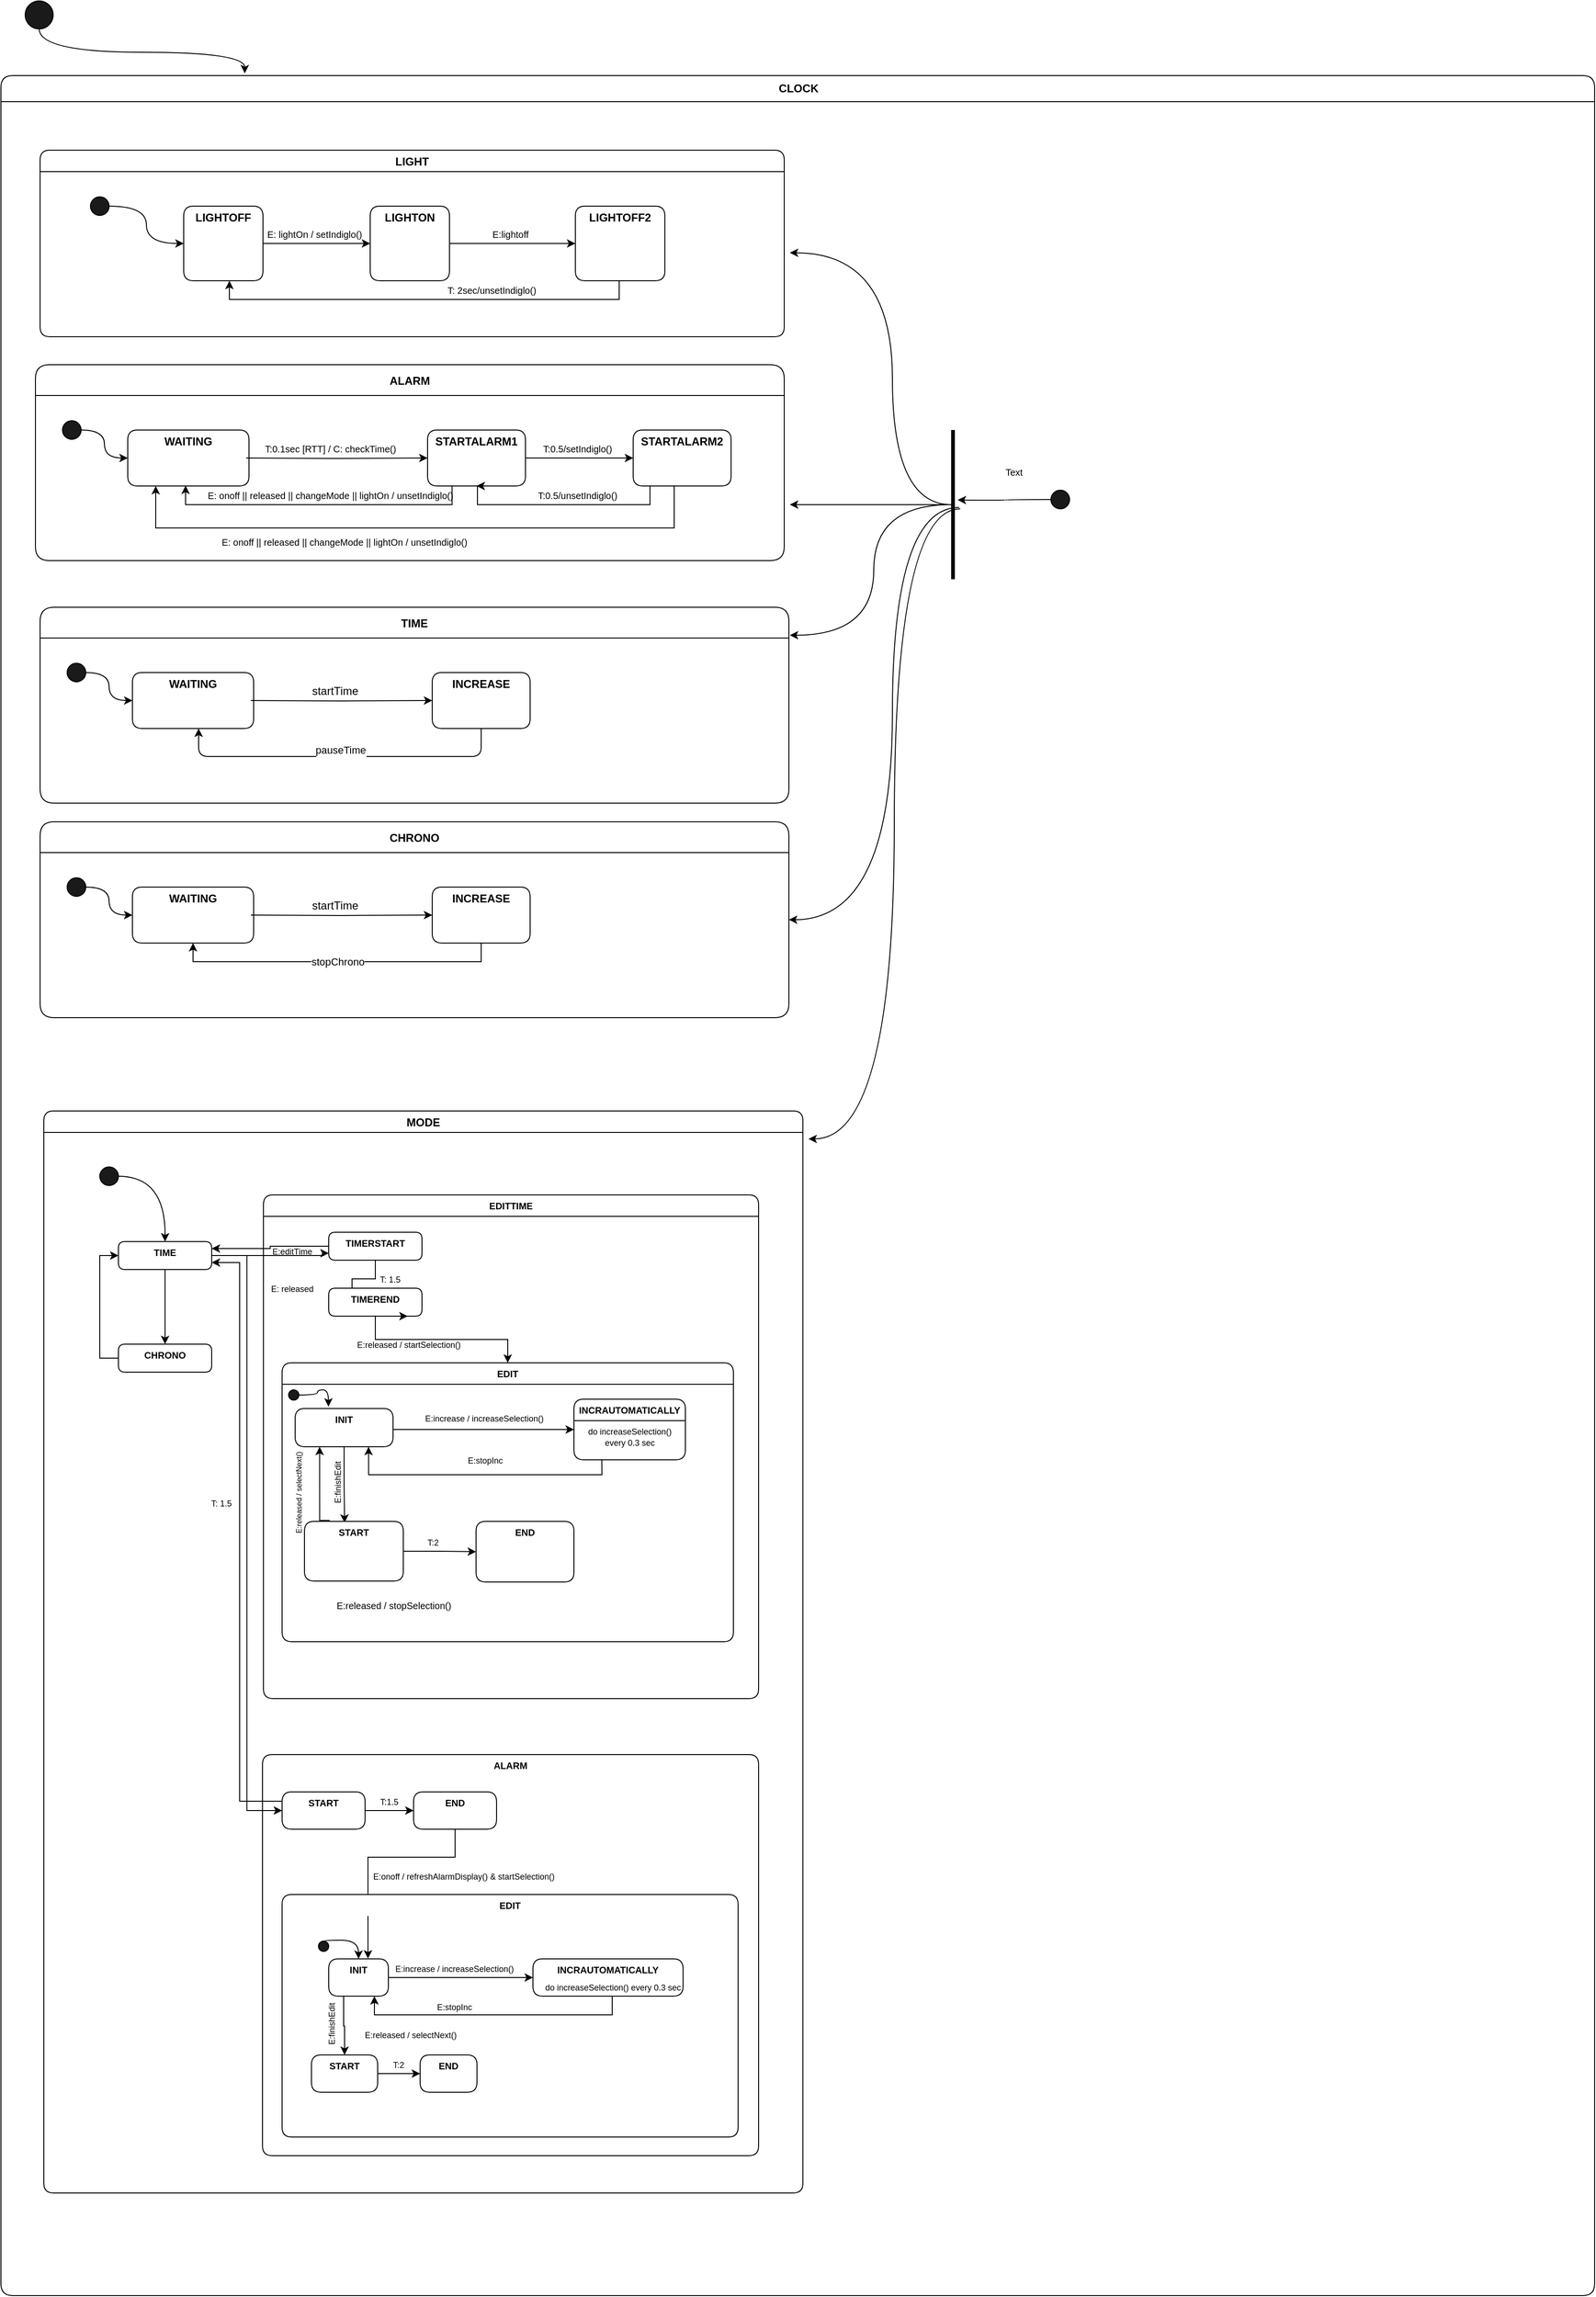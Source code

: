 <mxfile version="12.3.8" type="device" pages="1"><diagram id="jO_-CYnqGhLPCDmlhqHu" name="Page-1"><mxGraphModel dx="917" dy="470" grid="1" gridSize="10" guides="1" tooltips="1" connect="1" arrows="1" fold="1" page="1" pageScale="1" pageWidth="827" pageHeight="1169" math="0" shadow="0"><root><mxCell id="0"/><mxCell id="1" parent="0"/><mxCell id="dXE3a8FczQQ8NPqW1xqm-2" value="CLOCK" style="swimlane;html=1;startSize=28;horizontal=1;containerType=tree;rounded=1;swimlaneLine=1;" parent="1" vertex="1"><mxGeometry x="34" y="120" width="1709" height="2380" as="geometry"/></mxCell><mxCell id="dXE3a8FczQQ8NPqW1xqm-5" value="LIGHT" style="swimlane;rounded=1;" parent="dXE3a8FczQQ8NPqW1xqm-2" vertex="1"><mxGeometry x="42" y="80" width="798" height="200" as="geometry"/></mxCell><mxCell id="dXE3a8FczQQ8NPqW1xqm-12" value="" style="edgeStyle=orthogonalEdgeStyle;rounded=0;orthogonalLoop=1;jettySize=auto;html=1;entryX=0;entryY=0.5;entryDx=0;entryDy=0;" parent="dXE3a8FczQQ8NPqW1xqm-5" source="dXE3a8FczQQ8NPqW1xqm-7" target="dXE3a8FczQQ8NPqW1xqm-8" edge="1"><mxGeometry relative="1" as="geometry"><mxPoint x="319" y="100" as="targetPoint"/></mxGeometry></mxCell><mxCell id="dXE3a8FczQQ8NPqW1xqm-7" value="LIGHTOFF" style="swimlane;rounded=1;gradientColor=none;swimlaneLine=0;" parent="dXE3a8FczQQ8NPqW1xqm-5" vertex="1"><mxGeometry x="154" y="60" width="85" height="80" as="geometry"/></mxCell><mxCell id="dXE3a8FczQQ8NPqW1xqm-13" style="edgeStyle=orthogonalEdgeStyle;rounded=0;orthogonalLoop=1;jettySize=auto;html=1;entryX=0;entryY=0.5;entryDx=0;entryDy=0;" parent="dXE3a8FczQQ8NPqW1xqm-5" source="dXE3a8FczQQ8NPqW1xqm-8" target="dXE3a8FczQQ8NPqW1xqm-9" edge="1"><mxGeometry relative="1" as="geometry"/></mxCell><mxCell id="dXE3a8FczQQ8NPqW1xqm-8" value="LIGHTON" style="swimlane;rounded=1;swimlaneLine=0;" parent="dXE3a8FczQQ8NPqW1xqm-5" vertex="1"><mxGeometry x="354" y="60" width="85" height="80" as="geometry"/></mxCell><mxCell id="dXE3a8FczQQ8NPqW1xqm-9" value="LIGHTOFF2" style="swimlane;rounded=1;swimlaneLine=0;" parent="dXE3a8FczQQ8NPqW1xqm-5" vertex="1"><mxGeometry x="574" y="60" width="96" height="80" as="geometry"/></mxCell><mxCell id="dXE3a8FczQQ8NPqW1xqm-15" value="&lt;font style=&quot;font-size: 10px&quot;&gt;E: lightOn / setIndiglo()&lt;/font&gt;" style="text;html=1;align=center;verticalAlign=middle;resizable=0;points=[];;autosize=1;" parent="dXE3a8FczQQ8NPqW1xqm-5" vertex="1"><mxGeometry x="234" y="80" width="120" height="20" as="geometry"/></mxCell><mxCell id="dXE3a8FczQQ8NPqW1xqm-16" value="&lt;font style=&quot;font-size: 10px&quot;&gt;E:lightoff&lt;/font&gt;" style="text;html=1;align=center;verticalAlign=middle;resizable=0;points=[];;autosize=1;" parent="dXE3a8FczQQ8NPqW1xqm-5" vertex="1"><mxGeometry x="479" y="80" width="50" height="20" as="geometry"/></mxCell><mxCell id="dXE3a8FczQQ8NPqW1xqm-40" value="&lt;font style=&quot;font-size: 10px&quot;&gt;T: 2sec/&lt;/font&gt;&lt;span style=&quot;font-size: 10px&quot;&gt;unsetIndiglo()&lt;/span&gt;" style="text;html=1;align=center;verticalAlign=middle;resizable=0;points=[];;autosize=1;" parent="dXE3a8FczQQ8NPqW1xqm-5" vertex="1"><mxGeometry x="429" y="140" width="110" height="20" as="geometry"/></mxCell><mxCell id="dXE3a8FczQQ8NPqW1xqm-233" style="edgeStyle=orthogonalEdgeStyle;curved=1;rounded=0;orthogonalLoop=1;jettySize=auto;html=1;entryX=0;entryY=0.5;entryDx=0;entryDy=0;fontSize=10;" parent="dXE3a8FczQQ8NPqW1xqm-5" source="dXE3a8FczQQ8NPqW1xqm-232" target="dXE3a8FczQQ8NPqW1xqm-7" edge="1"><mxGeometry relative="1" as="geometry"/></mxCell><mxCell id="dXE3a8FczQQ8NPqW1xqm-232" value="" style="ellipse;whiteSpace=wrap;html=1;aspect=fixed;fillColor=#1A1A1A;" parent="dXE3a8FczQQ8NPqW1xqm-5" vertex="1"><mxGeometry x="54" y="50" width="20" height="20" as="geometry"/></mxCell><mxCell id="dXE3a8FczQQ8NPqW1xqm-22" value="ALARM" style="swimlane;rounded=1;startSize=33;" parent="dXE3a8FczQQ8NPqW1xqm-2" vertex="1"><mxGeometry x="37" y="310" width="803" height="210" as="geometry"/></mxCell><mxCell id="dXE3a8FczQQ8NPqW1xqm-25" value="" style="edgeStyle=orthogonalEdgeStyle;rounded=0;orthogonalLoop=1;jettySize=auto;html=1;" parent="dXE3a8FczQQ8NPqW1xqm-22" target="dXE3a8FczQQ8NPqW1xqm-24" edge="1"><mxGeometry relative="1" as="geometry"><mxPoint x="226" y="100" as="sourcePoint"/></mxGeometry></mxCell><mxCell id="dXE3a8FczQQ8NPqW1xqm-23" value="WAITING" style="swimlane;rounded=1;swimlaneLine=0;" parent="dXE3a8FczQQ8NPqW1xqm-22" vertex="1"><mxGeometry x="99" y="70" width="130" height="60" as="geometry"/></mxCell><mxCell id="dXE3a8FczQQ8NPqW1xqm-27" value="" style="edgeStyle=orthogonalEdgeStyle;rounded=0;orthogonalLoop=1;jettySize=auto;html=1;" parent="dXE3a8FczQQ8NPqW1xqm-22" source="dXE3a8FczQQ8NPqW1xqm-24" target="dXE3a8FczQQ8NPqW1xqm-26" edge="1"><mxGeometry relative="1" as="geometry"/></mxCell><mxCell id="dXE3a8FczQQ8NPqW1xqm-29" style="edgeStyle=orthogonalEdgeStyle;rounded=0;orthogonalLoop=1;jettySize=auto;html=1;exitX=0.25;exitY=1;exitDx=0;exitDy=0;entryX=0.5;entryY=1;entryDx=0;entryDy=0;" parent="dXE3a8FczQQ8NPqW1xqm-22" source="dXE3a8FczQQ8NPqW1xqm-24" edge="1"><mxGeometry relative="1" as="geometry"><mxPoint x="161" y="129.588" as="targetPoint"/><Array as="points"><mxPoint x="447" y="150"/><mxPoint x="161" y="150"/></Array></mxGeometry></mxCell><mxCell id="dXE3a8FczQQ8NPqW1xqm-24" value="STARTALARM1" style="swimlane;rounded=1;swimlaneLine=0;" parent="dXE3a8FczQQ8NPqW1xqm-22" vertex="1"><mxGeometry x="420.5" y="70" width="105" height="60" as="geometry"/></mxCell><mxCell id="dXE3a8FczQQ8NPqW1xqm-28" style="edgeStyle=orthogonalEdgeStyle;rounded=0;orthogonalLoop=1;jettySize=auto;html=1;entryX=0.5;entryY=1;entryDx=0;entryDy=0;" parent="dXE3a8FczQQ8NPqW1xqm-22" source="dXE3a8FczQQ8NPqW1xqm-26" target="dXE3a8FczQQ8NPqW1xqm-24" edge="1"><mxGeometry relative="1" as="geometry"><Array as="points"><mxPoint x="659" y="150"/><mxPoint x="474" y="150"/></Array></mxGeometry></mxCell><mxCell id="dXE3a8FczQQ8NPqW1xqm-26" value="STARTALARM2" style="swimlane;rounded=1;swimlaneLine=0;" parent="dXE3a8FczQQ8NPqW1xqm-22" vertex="1"><mxGeometry x="641" y="70" width="105" height="60" as="geometry"/></mxCell><mxCell id="dXE3a8FczQQ8NPqW1xqm-31" value="&lt;font style=&quot;font-size: 10px&quot;&gt;T:0.1sec [RTT] / C: checkTime()&lt;/font&gt;" style="text;html=1;align=center;verticalAlign=middle;resizable=0;points=[];;autosize=1;" parent="dXE3a8FczQQ8NPqW1xqm-22" vertex="1"><mxGeometry x="236" y="80" width="160" height="20" as="geometry"/></mxCell><mxCell id="dXE3a8FczQQ8NPqW1xqm-33" style="edgeStyle=orthogonalEdgeStyle;rounded=0;orthogonalLoop=1;jettySize=auto;html=1;exitX=0.75;exitY=1;exitDx=0;exitDy=0;" parent="dXE3a8FczQQ8NPqW1xqm-22" source="dXE3a8FczQQ8NPqW1xqm-26" edge="1"><mxGeometry relative="1" as="geometry"><mxPoint x="129" y="130" as="targetPoint"/><Array as="points"><mxPoint x="685" y="175"/><mxPoint x="129" y="175"/></Array></mxGeometry></mxCell><mxCell id="dXE3a8FczQQ8NPqW1xqm-36" value="&lt;font style=&quot;font-size: 10px&quot;&gt;T:0.5/setIndiglo()&lt;/font&gt;" style="text;html=1;align=center;verticalAlign=middle;resizable=0;points=[];;autosize=1;" parent="dXE3a8FczQQ8NPqW1xqm-22" vertex="1"><mxGeometry x="536" y="80" width="90" height="20" as="geometry"/></mxCell><mxCell id="dXE3a8FczQQ8NPqW1xqm-37" value="&lt;font style=&quot;font-size: 10px&quot;&gt;T:0.5/unsetIndiglo()&lt;/font&gt;" style="text;html=1;align=center;verticalAlign=middle;resizable=0;points=[];;autosize=1;" parent="dXE3a8FczQQ8NPqW1xqm-22" vertex="1"><mxGeometry x="531" y="130" width="100" height="20" as="geometry"/></mxCell><mxCell id="dXE3a8FczQQ8NPqW1xqm-38" value="&lt;font style=&quot;font-size: 10px&quot;&gt;E: onoff || released || changeMode || lightOn / unsetIndiglo()&lt;/font&gt;" style="text;html=1;align=center;verticalAlign=middle;resizable=0;points=[];;autosize=1;" parent="dXE3a8FczQQ8NPqW1xqm-22" vertex="1"><mxGeometry x="190.5" y="180" width="280" height="20" as="geometry"/></mxCell><mxCell id="dXE3a8FczQQ8NPqW1xqm-39" value="&lt;font style=&quot;font-size: 10px&quot;&gt;E: onoff || released || changeMode || lightOn / unsetIndiglo()&lt;/font&gt;" style="text;html=1;align=center;verticalAlign=middle;resizable=0;points=[];;autosize=1;" parent="dXE3a8FczQQ8NPqW1xqm-22" vertex="1"><mxGeometry x="176" y="130" width="280" height="20" as="geometry"/></mxCell><mxCell id="dXE3a8FczQQ8NPqW1xqm-237" style="edgeStyle=orthogonalEdgeStyle;curved=1;rounded=0;orthogonalLoop=1;jettySize=auto;html=1;entryX=0;entryY=0.5;entryDx=0;entryDy=0;fontSize=10;" parent="dXE3a8FczQQ8NPqW1xqm-22" source="dXE3a8FczQQ8NPqW1xqm-235" target="dXE3a8FczQQ8NPqW1xqm-23" edge="1"><mxGeometry relative="1" as="geometry"/></mxCell><mxCell id="dXE3a8FczQQ8NPqW1xqm-235" value="" style="ellipse;whiteSpace=wrap;html=1;aspect=fixed;fillColor=#1A1A1A;" parent="dXE3a8FczQQ8NPqW1xqm-22" vertex="1"><mxGeometry x="29" y="60" width="20" height="20" as="geometry"/></mxCell><mxCell id="dXE3a8FczQQ8NPqW1xqm-41" value="MODE" style="swimlane;rounded=1;" parent="dXE3a8FczQQ8NPqW1xqm-2" vertex="1"><mxGeometry x="46" y="1110" width="814" height="1160" as="geometry"><mxRectangle x="36" y="550" width="70" height="23" as="alternateBounds"/></mxGeometry></mxCell><mxCell id="dXE3a8FczQQ8NPqW1xqm-240" value="" style="ellipse;whiteSpace=wrap;html=1;aspect=fixed;fillColor=#1A1A1A;" parent="dXE3a8FczQQ8NPqW1xqm-41" vertex="1"><mxGeometry x="60" y="60" width="20" height="20" as="geometry"/></mxCell><mxCell id="WdZjhq3DlxcWyI8LfY_7-52" value="EDITTIME" style="swimlane;rounded=1;fontSize=10;" vertex="1" parent="dXE3a8FczQQ8NPqW1xqm-41"><mxGeometry x="235.5" y="90" width="531" height="540" as="geometry"/></mxCell><mxCell id="WdZjhq3DlxcWyI8LfY_7-104" value="" style="edgeStyle=orthogonalEdgeStyle;rounded=0;orthogonalLoop=1;jettySize=auto;html=1;entryX=0.045;entryY=1.048;entryDx=0;entryDy=0;entryPerimeter=0;" edge="1" parent="WdZjhq3DlxcWyI8LfY_7-52" source="WdZjhq3DlxcWyI8LfY_7-53" target="WdZjhq3DlxcWyI8LfY_7-75"><mxGeometry relative="1" as="geometry"><mxPoint x="250" y="55" as="targetPoint"/></mxGeometry></mxCell><mxCell id="WdZjhq3DlxcWyI8LfY_7-53" value="TIMERSTART" style="swimlane;rounded=1;fontSize=10;swimlaneLine=0;" vertex="1" parent="WdZjhq3DlxcWyI8LfY_7-52"><mxGeometry x="70" y="40" width="100" height="30" as="geometry"/></mxCell><mxCell id="WdZjhq3DlxcWyI8LfY_7-54" value="EDIT" style="swimlane;rounded=1;fontSize=10;" vertex="1" parent="WdZjhq3DlxcWyI8LfY_7-52"><mxGeometry x="20" y="180" width="484" height="299" as="geometry"/></mxCell><mxCell id="WdZjhq3DlxcWyI8LfY_7-55" style="edgeStyle=orthogonalEdgeStyle;rounded=0;orthogonalLoop=1;jettySize=auto;html=1;exitX=1;exitY=0.25;exitDx=0;exitDy=0;entryX=0;entryY=0.5;entryDx=0;entryDy=0;fontSize=10;" edge="1" parent="WdZjhq3DlxcWyI8LfY_7-54" source="WdZjhq3DlxcWyI8LfY_7-57" target="WdZjhq3DlxcWyI8LfY_7-58"><mxGeometry relative="1" as="geometry"><Array as="points"><mxPoint x="119" y="71"/></Array></mxGeometry></mxCell><mxCell id="WdZjhq3DlxcWyI8LfY_7-56" style="edgeStyle=orthogonalEdgeStyle;rounded=0;orthogonalLoop=1;jettySize=auto;html=1;entryX=0.406;entryY=0.023;entryDx=0;entryDy=0;entryPerimeter=0;fontSize=10;" edge="1" parent="WdZjhq3DlxcWyI8LfY_7-54" source="WdZjhq3DlxcWyI8LfY_7-57" target="WdZjhq3DlxcWyI8LfY_7-62"><mxGeometry relative="1" as="geometry"/></mxCell><mxCell id="WdZjhq3DlxcWyI8LfY_7-57" value="INIT" style="swimlane;rounded=1;fontSize=10;swimlaneLine=0;" vertex="1" parent="WdZjhq3DlxcWyI8LfY_7-54"><mxGeometry x="14" y="49" width="105" height="41" as="geometry"/></mxCell><mxCell id="WdZjhq3DlxcWyI8LfY_7-116" style="edgeStyle=orthogonalEdgeStyle;rounded=0;orthogonalLoop=1;jettySize=auto;html=1;entryX=0.75;entryY=1;entryDx=0;entryDy=0;exitX=0.25;exitY=1;exitDx=0;exitDy=0;" edge="1" parent="WdZjhq3DlxcWyI8LfY_7-54" source="WdZjhq3DlxcWyI8LfY_7-58" target="WdZjhq3DlxcWyI8LfY_7-57"><mxGeometry relative="1" as="geometry"><mxPoint x="344.5" y="110" as="sourcePoint"/><Array as="points"><mxPoint x="343" y="110"/><mxPoint x="343" y="120"/><mxPoint x="93" y="120"/></Array></mxGeometry></mxCell><mxCell id="WdZjhq3DlxcWyI8LfY_7-58" value="INCRAUTOMATICALLY" style="swimlane;rounded=1;fontSize=10;" vertex="1" parent="WdZjhq3DlxcWyI8LfY_7-54"><mxGeometry x="313" y="39" width="119.5" height="65" as="geometry"/></mxCell><mxCell id="WdZjhq3DlxcWyI8LfY_7-59" value="&lt;font style=&quot;font-size: 9px&quot;&gt;d&lt;/font&gt;&lt;font style=&quot;font-size: 9px&quot;&gt;o increaseSelection() &lt;br&gt;every 0.3 sec&lt;/font&gt;" style="text;html=1;align=center;verticalAlign=middle;resizable=0;points=[];;autosize=1;fontSize=10;" vertex="1" parent="WdZjhq3DlxcWyI8LfY_7-58"><mxGeometry x="4.5" y="25" width="110" height="30" as="geometry"/></mxCell><mxCell id="WdZjhq3DlxcWyI8LfY_7-60" style="edgeStyle=orthogonalEdgeStyle;rounded=0;orthogonalLoop=1;jettySize=auto;html=1;exitX=0.25;exitY=0;exitDx=0;exitDy=0;entryX=0.25;entryY=1;entryDx=0;entryDy=0;fontSize=10;" edge="1" parent="WdZjhq3DlxcWyI8LfY_7-54" source="WdZjhq3DlxcWyI8LfY_7-62" target="WdZjhq3DlxcWyI8LfY_7-57"><mxGeometry relative="1" as="geometry"><Array as="points"><mxPoint x="40" y="169"/></Array></mxGeometry></mxCell><mxCell id="WdZjhq3DlxcWyI8LfY_7-61" style="edgeStyle=orthogonalEdgeStyle;rounded=0;orthogonalLoop=1;jettySize=auto;html=1;entryX=0;entryY=0.5;entryDx=0;entryDy=0;fontSize=10;" edge="1" parent="WdZjhq3DlxcWyI8LfY_7-54" source="WdZjhq3DlxcWyI8LfY_7-62" target="WdZjhq3DlxcWyI8LfY_7-63"><mxGeometry relative="1" as="geometry"/></mxCell><mxCell id="WdZjhq3DlxcWyI8LfY_7-62" value="START" style="swimlane;rounded=1;fontSize=10;swimlaneLine=0;" vertex="1" parent="WdZjhq3DlxcWyI8LfY_7-54"><mxGeometry x="24" y="170" width="106" height="64" as="geometry"/></mxCell><mxCell id="WdZjhq3DlxcWyI8LfY_7-63" value="END" style="swimlane;rounded=1;fontSize=10;swimlaneLine=0;" vertex="1" parent="WdZjhq3DlxcWyI8LfY_7-54"><mxGeometry x="208" y="170" width="105" height="65" as="geometry"/></mxCell><mxCell id="WdZjhq3DlxcWyI8LfY_7-64" value="&lt;font style=&quot;font-size: 9px&quot;&gt;E:increase / increaseSelection()&lt;/font&gt;" style="text;html=1;align=center;verticalAlign=middle;resizable=0;points=[];;autosize=1;fontSize=10;" vertex="1" parent="WdZjhq3DlxcWyI8LfY_7-54"><mxGeometry x="146" y="49" width="140" height="20" as="geometry"/></mxCell><mxCell id="WdZjhq3DlxcWyI8LfY_7-65" value="&lt;font style=&quot;font-size: 9px&quot;&gt;E:stopInc&lt;/font&gt;" style="text;html=1;align=center;verticalAlign=middle;resizable=0;points=[];;autosize=1;fontSize=10;" vertex="1" parent="WdZjhq3DlxcWyI8LfY_7-54"><mxGeometry x="192" y="94" width="50" height="20" as="geometry"/></mxCell><mxCell id="WdZjhq3DlxcWyI8LfY_7-66" value="&lt;font style=&quot;font-size: 9px&quot;&gt;E:finishEdit&lt;/font&gt;" style="text;html=1;align=center;verticalAlign=middle;resizable=0;points=[];;autosize=1;fontSize=10;rotation=-90;" vertex="1" parent="WdZjhq3DlxcWyI8LfY_7-54"><mxGeometry x="29" y="119" width="60" height="20" as="geometry"/></mxCell><mxCell id="WdZjhq3DlxcWyI8LfY_7-67" value="E:released / stopSelection()" style="text;html=1;align=center;verticalAlign=middle;resizable=0;points=[];;autosize=1;fontSize=10;" vertex="1" parent="WdZjhq3DlxcWyI8LfY_7-54"><mxGeometry x="49" y="250" width="140" height="20" as="geometry"/></mxCell><mxCell id="WdZjhq3DlxcWyI8LfY_7-68" value="&lt;font style=&quot;font-size: 8px&quot;&gt;E:released / selectNext()&lt;/font&gt;" style="text;html=1;align=center;verticalAlign=middle;resizable=0;points=[];;autosize=1;fontSize=10;rotation=-90;" vertex="1" parent="WdZjhq3DlxcWyI8LfY_7-54"><mxGeometry x="-33.5" y="129.5" width="100" height="20" as="geometry"/></mxCell><mxCell id="WdZjhq3DlxcWyI8LfY_7-69" value="&lt;font style=&quot;font-size: 9px&quot;&gt;T:2&lt;/font&gt;" style="text;html=1;align=center;verticalAlign=middle;resizable=0;points=[];;autosize=1;fontSize=10;" vertex="1" parent="WdZjhq3DlxcWyI8LfY_7-54"><mxGeometry x="146" y="182" width="30" height="20" as="geometry"/></mxCell><mxCell id="WdZjhq3DlxcWyI8LfY_7-70" style="edgeStyle=orthogonalEdgeStyle;curved=1;rounded=0;orthogonalLoop=1;jettySize=auto;html=1;entryX=0.34;entryY=-0.049;entryDx=0;entryDy=0;entryPerimeter=0;fontSize=10;" edge="1" parent="WdZjhq3DlxcWyI8LfY_7-54" source="WdZjhq3DlxcWyI8LfY_7-71" target="WdZjhq3DlxcWyI8LfY_7-57"><mxGeometry relative="1" as="geometry"><Array as="points"><mxPoint x="38" y="34"/><mxPoint x="38" y="29"/><mxPoint x="50" y="29"/></Array></mxGeometry></mxCell><mxCell id="WdZjhq3DlxcWyI8LfY_7-71" value="" style="ellipse;whiteSpace=wrap;html=1;aspect=fixed;fillColor=#1A1A1A;" vertex="1" parent="WdZjhq3DlxcWyI8LfY_7-54"><mxGeometry x="7" y="29" width="11" height="11" as="geometry"/></mxCell><mxCell id="WdZjhq3DlxcWyI8LfY_7-72" value="&lt;font style=&quot;font-size: 9px&quot;&gt;E:editTime&lt;/font&gt;" style="text;html=1;align=center;verticalAlign=middle;resizable=0;points=[];;autosize=1;fontSize=10;" vertex="1" parent="WdZjhq3DlxcWyI8LfY_7-52"><mxGeometry y="50" width="60" height="20" as="geometry"/></mxCell><mxCell id="WdZjhq3DlxcWyI8LfY_7-73" value="&lt;font style=&quot;font-size: 9px&quot;&gt;E:released / startSelection()&lt;/font&gt;" style="text;html=1;align=center;verticalAlign=middle;resizable=0;points=[];;autosize=1;fontSize=10;" vertex="1" parent="WdZjhq3DlxcWyI8LfY_7-52"><mxGeometry x="90" y="150" width="130" height="20" as="geometry"/></mxCell><mxCell id="WdZjhq3DlxcWyI8LfY_7-74" value="&lt;font style=&quot;font-size: 9px&quot;&gt;E: released&lt;/font&gt;" style="text;html=1;align=center;verticalAlign=middle;resizable=0;points=[];;autosize=1;fontSize=10;" vertex="1" parent="WdZjhq3DlxcWyI8LfY_7-52"><mxGeometry y="90" width="60" height="20" as="geometry"/></mxCell><mxCell id="WdZjhq3DlxcWyI8LfY_7-75" value="&lt;font style=&quot;font-size: 9px&quot;&gt;T: 1.5&lt;/font&gt;" style="text;html=1;align=center;verticalAlign=middle;resizable=0;points=[];;autosize=1;fontSize=10;" vertex="1" parent="WdZjhq3DlxcWyI8LfY_7-52"><mxGeometry x="115" y="80" width="40" height="20" as="geometry"/></mxCell><mxCell id="WdZjhq3DlxcWyI8LfY_7-102" value="" style="edgeStyle=orthogonalEdgeStyle;rounded=0;orthogonalLoop=1;jettySize=auto;html=1;" edge="1" parent="WdZjhq3DlxcWyI8LfY_7-52" source="WdZjhq3DlxcWyI8LfY_7-101" target="WdZjhq3DlxcWyI8LfY_7-54"><mxGeometry relative="1" as="geometry"/></mxCell><mxCell id="WdZjhq3DlxcWyI8LfY_7-101" value="TIMEREND" style="swimlane;rounded=1;fontSize=10;swimlaneLine=0;" vertex="1" parent="WdZjhq3DlxcWyI8LfY_7-52"><mxGeometry x="70" y="100" width="100" height="30" as="geometry"/></mxCell><mxCell id="WdZjhq3DlxcWyI8LfY_7-76" value="ALARM" style="swimlane;rounded=1;fontSize=10;swimlaneLine=0;" vertex="1" parent="dXE3a8FczQQ8NPqW1xqm-41"><mxGeometry x="234.5" y="690" width="532" height="430" as="geometry"/></mxCell><mxCell id="WdZjhq3DlxcWyI8LfY_7-113" style="edgeStyle=orthogonalEdgeStyle;rounded=0;orthogonalLoop=1;jettySize=auto;html=1;exitX=1;exitY=0.5;exitDx=0;exitDy=0;entryX=0;entryY=0.5;entryDx=0;entryDy=0;" edge="1" parent="WdZjhq3DlxcWyI8LfY_7-76" source="WdZjhq3DlxcWyI8LfY_7-77" target="WdZjhq3DlxcWyI8LfY_7-79"><mxGeometry relative="1" as="geometry"/></mxCell><mxCell id="WdZjhq3DlxcWyI8LfY_7-77" value="START" style="swimlane;rounded=1;fontSize=10;swimlaneLine=0;" vertex="1" parent="WdZjhq3DlxcWyI8LfY_7-76"><mxGeometry x="21" y="40" width="89" height="40" as="geometry"/></mxCell><mxCell id="WdZjhq3DlxcWyI8LfY_7-78" style="edgeStyle=orthogonalEdgeStyle;rounded=0;orthogonalLoop=1;jettySize=auto;html=1;entryX=0.658;entryY=-0.007;entryDx=0;entryDy=0;fontSize=10;entryPerimeter=0;" edge="1" parent="WdZjhq3DlxcWyI8LfY_7-76" source="WdZjhq3DlxcWyI8LfY_7-79" target="WdZjhq3DlxcWyI8LfY_7-83"><mxGeometry relative="1" as="geometry"><Array as="points"><mxPoint x="206" y="110"/><mxPoint x="113" y="110"/></Array></mxGeometry></mxCell><mxCell id="WdZjhq3DlxcWyI8LfY_7-79" value="END" style="swimlane;rounded=1;fontSize=10;swimlaneLine=0;" vertex="1" parent="WdZjhq3DlxcWyI8LfY_7-76"><mxGeometry x="162" y="40" width="89" height="40" as="geometry"/></mxCell><mxCell id="WdZjhq3DlxcWyI8LfY_7-80" value="EDIT" style="swimlane;rounded=1;fontSize=10;swimlaneLine=0;" vertex="1" parent="WdZjhq3DlxcWyI8LfY_7-76"><mxGeometry x="21" y="150" width="489" height="260" as="geometry"/></mxCell><mxCell id="WdZjhq3DlxcWyI8LfY_7-81" style="edgeStyle=orthogonalEdgeStyle;rounded=0;orthogonalLoop=1;jettySize=auto;html=1;fontSize=10;" edge="1" parent="WdZjhq3DlxcWyI8LfY_7-80" source="WdZjhq3DlxcWyI8LfY_7-83" target="WdZjhq3DlxcWyI8LfY_7-84"><mxGeometry relative="1" as="geometry"/></mxCell><mxCell id="WdZjhq3DlxcWyI8LfY_7-82" style="edgeStyle=orthogonalEdgeStyle;rounded=0;orthogonalLoop=1;jettySize=auto;html=1;exitX=0.25;exitY=1;exitDx=0;exitDy=0;entryX=0.5;entryY=0;entryDx=0;entryDy=0;fontSize=10;" edge="1" parent="WdZjhq3DlxcWyI8LfY_7-80" source="WdZjhq3DlxcWyI8LfY_7-83" target="WdZjhq3DlxcWyI8LfY_7-87"><mxGeometry relative="1" as="geometry"><Array as="points"><mxPoint x="66" y="141"/></Array></mxGeometry></mxCell><mxCell id="WdZjhq3DlxcWyI8LfY_7-83" value="INIT" style="swimlane;rounded=1;fontSize=10;swimlaneLine=0;" vertex="1" parent="WdZjhq3DlxcWyI8LfY_7-80"><mxGeometry x="50" y="69" width="64" height="40" as="geometry"/></mxCell><mxCell id="WdZjhq3DlxcWyI8LfY_7-84" value="INCRAUTOMATICALLY" style="swimlane;rounded=1;fontSize=10;swimlaneLine=0;" vertex="1" parent="WdZjhq3DlxcWyI8LfY_7-80"><mxGeometry x="269" y="69" width="161" height="40" as="geometry"/></mxCell><mxCell id="WdZjhq3DlxcWyI8LfY_7-85" value="&lt;font style=&quot;font-size: 9px&quot;&gt;do increaseSelection() every 0.3 sec&lt;/font&gt;" style="text;html=1;align=center;verticalAlign=middle;resizable=0;points=[];;autosize=1;fontSize=10;" vertex="1" parent="WdZjhq3DlxcWyI8LfY_7-84"><mxGeometry x="5" y="20" width="160" height="20" as="geometry"/></mxCell><mxCell id="WdZjhq3DlxcWyI8LfY_7-86" style="edgeStyle=orthogonalEdgeStyle;rounded=0;orthogonalLoop=1;jettySize=auto;html=1;entryX=0;entryY=0.5;entryDx=0;entryDy=0;fontSize=10;" edge="1" parent="WdZjhq3DlxcWyI8LfY_7-80" source="WdZjhq3DlxcWyI8LfY_7-87" target="WdZjhq3DlxcWyI8LfY_7-88"><mxGeometry relative="1" as="geometry"/></mxCell><mxCell id="WdZjhq3DlxcWyI8LfY_7-87" value="START" style="swimlane;rounded=1;fontSize=10;swimlaneLine=0;" vertex="1" parent="WdZjhq3DlxcWyI8LfY_7-80"><mxGeometry x="31.5" y="172" width="71" height="40" as="geometry"/></mxCell><mxCell id="WdZjhq3DlxcWyI8LfY_7-88" value="END" style="swimlane;rounded=1;fontSize=10;swimlaneLine=0;" vertex="1" parent="WdZjhq3DlxcWyI8LfY_7-80"><mxGeometry x="148" y="172" width="61" height="40" as="geometry"/></mxCell><mxCell id="WdZjhq3DlxcWyI8LfY_7-89" value="&lt;font style=&quot;font-size: 9px&quot;&gt;E:increase / increaseSelection()&lt;/font&gt;" style="text;html=1;align=center;verticalAlign=middle;resizable=0;points=[];;autosize=1;fontSize=10;" vertex="1" parent="WdZjhq3DlxcWyI8LfY_7-80"><mxGeometry x="114" y="69" width="140" height="20" as="geometry"/></mxCell><mxCell id="WdZjhq3DlxcWyI8LfY_7-90" style="edgeStyle=orthogonalEdgeStyle;rounded=0;orthogonalLoop=1;jettySize=auto;html=1;fontSize=10;" edge="1" parent="WdZjhq3DlxcWyI8LfY_7-80" source="WdZjhq3DlxcWyI8LfY_7-85"><mxGeometry relative="1" as="geometry"><mxPoint x="99" y="109" as="targetPoint"/><Array as="points"><mxPoint x="354" y="129"/><mxPoint x="99" y="129"/><mxPoint x="99" y="109"/></Array></mxGeometry></mxCell><mxCell id="WdZjhq3DlxcWyI8LfY_7-91" value="&lt;font style=&quot;font-size: 9px&quot;&gt;E:stopInc&lt;/font&gt;" style="text;html=1;align=center;verticalAlign=middle;resizable=0;points=[];;autosize=1;fontSize=10;" vertex="1" parent="WdZjhq3DlxcWyI8LfY_7-80"><mxGeometry x="159" y="109.5" width="50" height="20" as="geometry"/></mxCell><mxCell id="WdZjhq3DlxcWyI8LfY_7-92" value="&lt;font style=&quot;font-size: 9px&quot;&gt;E:finishEdit&lt;/font&gt;" style="text;html=1;align=center;verticalAlign=middle;resizable=0;points=[];;autosize=1;fontSize=10;rotation=-90;" vertex="1" parent="WdZjhq3DlxcWyI8LfY_7-80"><mxGeometry x="22" y="129.5" width="60" height="20" as="geometry"/></mxCell><mxCell id="WdZjhq3DlxcWyI8LfY_7-93" value="&lt;font style=&quot;font-size: 9px&quot;&gt;T:2&lt;/font&gt;" style="text;html=1;align=center;verticalAlign=middle;resizable=0;points=[];;autosize=1;fontSize=10;" vertex="1" parent="WdZjhq3DlxcWyI8LfY_7-80"><mxGeometry x="109" y="172" width="30" height="20" as="geometry"/></mxCell><mxCell id="WdZjhq3DlxcWyI8LfY_7-94" value="&lt;font style=&quot;font-size: 9px&quot;&gt;E:released / selectNext()&lt;/font&gt;" style="text;html=1;align=center;verticalAlign=middle;resizable=0;points=[];;autosize=1;fontSize=10;" vertex="1" parent="WdZjhq3DlxcWyI8LfY_7-80"><mxGeometry x="82" y="140" width="110" height="20" as="geometry"/></mxCell><mxCell id="WdZjhq3DlxcWyI8LfY_7-95" style="edgeStyle=orthogonalEdgeStyle;curved=1;rounded=0;orthogonalLoop=1;jettySize=auto;html=1;entryX=0.5;entryY=0;entryDx=0;entryDy=0;fontSize=10;" edge="1" parent="WdZjhq3DlxcWyI8LfY_7-80" source="WdZjhq3DlxcWyI8LfY_7-96" target="WdZjhq3DlxcWyI8LfY_7-83"><mxGeometry relative="1" as="geometry"><Array as="points"><mxPoint x="45" y="49"/><mxPoint x="82" y="49"/></Array></mxGeometry></mxCell><mxCell id="WdZjhq3DlxcWyI8LfY_7-96" value="" style="ellipse;whiteSpace=wrap;html=1;aspect=fixed;fillColor=#1A1A1A;" vertex="1" parent="WdZjhq3DlxcWyI8LfY_7-80"><mxGeometry x="39" y="50" width="11" height="11" as="geometry"/></mxCell><mxCell id="WdZjhq3DlxcWyI8LfY_7-97" value="&lt;font style=&quot;font-size: 9px&quot;&gt;E:onoff / refreshAlarmDisplay() &amp;amp; startSelection()&lt;/font&gt;" style="text;html=1;align=center;verticalAlign=middle;resizable=0;points=[];;autosize=1;fontSize=10;" vertex="1" parent="WdZjhq3DlxcWyI8LfY_7-76"><mxGeometry x="110" y="120" width="210" height="20" as="geometry"/></mxCell><mxCell id="WdZjhq3DlxcWyI8LfY_7-98" value="&lt;font style=&quot;font-size: 9px&quot;&gt;T:1.5&lt;/font&gt;" style="text;html=1;align=center;verticalAlign=middle;resizable=0;points=[];;autosize=1;fontSize=10;" vertex="1" parent="WdZjhq3DlxcWyI8LfY_7-76"><mxGeometry x="115" y="40" width="40" height="20" as="geometry"/></mxCell><mxCell id="WdZjhq3DlxcWyI8LfY_7-108" value="" style="edgeStyle=orthogonalEdgeStyle;rounded=0;orthogonalLoop=1;jettySize=auto;html=1;" edge="1" parent="dXE3a8FczQQ8NPqW1xqm-41" source="WdZjhq3DlxcWyI8LfY_7-106" target="WdZjhq3DlxcWyI8LfY_7-107"><mxGeometry relative="1" as="geometry"/></mxCell><mxCell id="WdZjhq3DlxcWyI8LfY_7-112" style="edgeStyle=orthogonalEdgeStyle;rounded=0;orthogonalLoop=1;jettySize=auto;html=1;exitX=1;exitY=0.5;exitDx=0;exitDy=0;entryX=0;entryY=0.5;entryDx=0;entryDy=0;" edge="1" parent="dXE3a8FczQQ8NPqW1xqm-41" source="WdZjhq3DlxcWyI8LfY_7-106" target="WdZjhq3DlxcWyI8LfY_7-77"><mxGeometry relative="1" as="geometry"/></mxCell><mxCell id="WdZjhq3DlxcWyI8LfY_7-106" value="TIME" style="swimlane;rounded=1;fontSize=10;swimlaneLine=0;" vertex="1" parent="dXE3a8FczQQ8NPqW1xqm-41"><mxGeometry x="80" y="140" width="100" height="30" as="geometry"/></mxCell><mxCell id="WdZjhq3DlxcWyI8LfY_7-110" value="" style="edgeStyle=orthogonalEdgeStyle;rounded=0;orthogonalLoop=1;jettySize=auto;html=1;entryX=0;entryY=0.5;entryDx=0;entryDy=0;" edge="1" parent="dXE3a8FczQQ8NPqW1xqm-41" source="WdZjhq3DlxcWyI8LfY_7-107" target="WdZjhq3DlxcWyI8LfY_7-106"><mxGeometry relative="1" as="geometry"><mxPoint x="-2.274e-13" y="265" as="targetPoint"/><Array as="points"><mxPoint x="60" y="265"/><mxPoint x="60" y="155"/></Array></mxGeometry></mxCell><mxCell id="WdZjhq3DlxcWyI8LfY_7-107" value="CHRONO" style="swimlane;rounded=1;fontSize=10;swimlaneLine=0;" vertex="1" parent="dXE3a8FczQQ8NPqW1xqm-41"><mxGeometry x="80" y="250" width="100" height="30" as="geometry"/></mxCell><mxCell id="WdZjhq3DlxcWyI8LfY_7-114" style="edgeStyle=orthogonalEdgeStyle;rounded=0;orthogonalLoop=1;jettySize=auto;html=1;exitX=0;exitY=0.25;exitDx=0;exitDy=0;entryX=1;entryY=0.75;entryDx=0;entryDy=0;" edge="1" parent="dXE3a8FczQQ8NPqW1xqm-41" source="WdZjhq3DlxcWyI8LfY_7-77" target="WdZjhq3DlxcWyI8LfY_7-106"><mxGeometry relative="1" as="geometry"><Array as="points"><mxPoint x="210" y="740"/><mxPoint x="210" y="163"/></Array></mxGeometry></mxCell><mxCell id="WdZjhq3DlxcWyI8LfY_7-115" style="edgeStyle=orthogonalEdgeStyle;rounded=0;orthogonalLoop=1;jettySize=auto;html=1;exitX=0;exitY=0.5;exitDx=0;exitDy=0;entryX=1;entryY=0.25;entryDx=0;entryDy=0;" edge="1" parent="dXE3a8FczQQ8NPqW1xqm-41" source="WdZjhq3DlxcWyI8LfY_7-53" target="WdZjhq3DlxcWyI8LfY_7-106"><mxGeometry relative="1" as="geometry"/></mxCell><mxCell id="WdZjhq3DlxcWyI8LfY_7-111" style="edgeStyle=orthogonalEdgeStyle;rounded=0;orthogonalLoop=1;jettySize=auto;html=1;exitX=1;exitY=0.5;exitDx=0;exitDy=0;entryX=0;entryY=0.75;entryDx=0;entryDy=0;" edge="1" parent="dXE3a8FczQQ8NPqW1xqm-41" source="WdZjhq3DlxcWyI8LfY_7-106" target="WdZjhq3DlxcWyI8LfY_7-53"><mxGeometry relative="1" as="geometry"><mxPoint x="300" y="140" as="targetPoint"/><Array as="points"><mxPoint x="300" y="155"/><mxPoint x="300" y="152"/></Array></mxGeometry></mxCell><mxCell id="WdZjhq3DlxcWyI8LfY_7-118" value="&lt;font style=&quot;font-size: 9px&quot;&gt;T: 1.5&lt;/font&gt;" style="text;html=1;align=center;verticalAlign=middle;resizable=0;points=[];;autosize=1;fontSize=10;" vertex="1" parent="dXE3a8FczQQ8NPqW1xqm-41"><mxGeometry x="170" y="410" width="40" height="20" as="geometry"/></mxCell><mxCell id="dXE3a8FczQQ8NPqW1xqm-265" value="" style="ellipse;whiteSpace=wrap;html=1;aspect=fixed;fillColor=#1A1A1A;" parent="dXE3a8FczQQ8NPqW1xqm-2" vertex="1"><mxGeometry x="1126" y="444.5" width="20" height="20" as="geometry"/></mxCell><mxCell id="dXE3a8FczQQ8NPqW1xqm-273" value="" style="line;strokeWidth=4;direction=south;html=1;perimeter=backbonePerimeter;points=[];outlineConnect=0;rounded=1;fillColor=#1A1A1A;gradientColor=none;fontSize=10;" parent="dXE3a8FczQQ8NPqW1xqm-2" vertex="1"><mxGeometry x="1016" y="380" width="10" height="160" as="geometry"/></mxCell><mxCell id="WdZjhq3DlxcWyI8LfY_7-34" value="&lt;div&gt;pauseTime&lt;/div&gt;&lt;div&gt;&lt;br&gt;&lt;/div&gt;" style="endArrow=classic;html=1;exitX=0.5;exitY=1;exitDx=0;exitDy=0;" edge="1" parent="dXE3a8FczQQ8NPqW1xqm-2" source="WdZjhq3DlxcWyI8LfY_7-23"><mxGeometry width="50" height="50" relative="1" as="geometry"><mxPoint x="162" y="750" as="sourcePoint"/><mxPoint x="212" y="700" as="targetPoint"/><Array as="points"><mxPoint x="515" y="730"/><mxPoint x="212" y="730"/></Array></mxGeometry></mxCell><mxCell id="WdZjhq3DlxcWyI8LfY_7-36" value="CHRONO" style="swimlane;rounded=1;startSize=33;" vertex="1" parent="dXE3a8FczQQ8NPqW1xqm-2"><mxGeometry x="42" y="800" width="803" height="210" as="geometry"/></mxCell><mxCell id="WdZjhq3DlxcWyI8LfY_7-37" value="" style="edgeStyle=orthogonalEdgeStyle;rounded=0;orthogonalLoop=1;jettySize=auto;html=1;" edge="1" parent="WdZjhq3DlxcWyI8LfY_7-36" target="WdZjhq3DlxcWyI8LfY_7-39"><mxGeometry relative="1" as="geometry"><mxPoint x="226" y="100" as="sourcePoint"/></mxGeometry></mxCell><mxCell id="WdZjhq3DlxcWyI8LfY_7-38" value="WAITING" style="swimlane;rounded=1;swimlaneLine=0;" vertex="1" parent="WdZjhq3DlxcWyI8LfY_7-36"><mxGeometry x="99" y="70" width="130" height="60" as="geometry"/></mxCell><mxCell id="WdZjhq3DlxcWyI8LfY_7-44" value="stopChrono" style="edgeStyle=orthogonalEdgeStyle;rounded=0;orthogonalLoop=1;jettySize=auto;html=1;entryX=0.5;entryY=1;entryDx=0;entryDy=0;" edge="1" parent="WdZjhq3DlxcWyI8LfY_7-36" source="WdZjhq3DlxcWyI8LfY_7-39" target="WdZjhq3DlxcWyI8LfY_7-38"><mxGeometry relative="1" as="geometry"><mxPoint x="473" y="210" as="targetPoint"/><Array as="points"><mxPoint x="473" y="150"/><mxPoint x="164" y="150"/></Array></mxGeometry></mxCell><mxCell id="WdZjhq3DlxcWyI8LfY_7-39" value="INCREASE" style="swimlane;rounded=1;swimlaneLine=0;" vertex="1" parent="WdZjhq3DlxcWyI8LfY_7-36"><mxGeometry x="420.5" y="70" width="105" height="60" as="geometry"/></mxCell><mxCell id="WdZjhq3DlxcWyI8LfY_7-40" value="startTime" style="text;html=1;align=center;verticalAlign=middle;resizable=0;points=[];;autosize=1;" vertex="1" parent="WdZjhq3DlxcWyI8LfY_7-36"><mxGeometry x="281" y="80" width="70" height="20" as="geometry"/></mxCell><mxCell id="WdZjhq3DlxcWyI8LfY_7-41" style="edgeStyle=orthogonalEdgeStyle;curved=1;rounded=0;orthogonalLoop=1;jettySize=auto;html=1;entryX=0;entryY=0.5;entryDx=0;entryDy=0;fontSize=10;" edge="1" parent="WdZjhq3DlxcWyI8LfY_7-36" source="WdZjhq3DlxcWyI8LfY_7-42" target="WdZjhq3DlxcWyI8LfY_7-38"><mxGeometry relative="1" as="geometry"/></mxCell><mxCell id="WdZjhq3DlxcWyI8LfY_7-42" value="" style="ellipse;whiteSpace=wrap;html=1;aspect=fixed;fillColor=#1A1A1A;" vertex="1" parent="WdZjhq3DlxcWyI8LfY_7-36"><mxGeometry x="29" y="60" width="20" height="20" as="geometry"/></mxCell><mxCell id="WdZjhq3DlxcWyI8LfY_7-18" value="TIME" style="swimlane;rounded=1;startSize=33;" vertex="1" parent="dXE3a8FczQQ8NPqW1xqm-2"><mxGeometry x="42" y="570" width="803" height="210" as="geometry"/></mxCell><mxCell id="WdZjhq3DlxcWyI8LfY_7-19" value="" style="edgeStyle=orthogonalEdgeStyle;rounded=0;orthogonalLoop=1;jettySize=auto;html=1;" edge="1" parent="WdZjhq3DlxcWyI8LfY_7-18" target="WdZjhq3DlxcWyI8LfY_7-23"><mxGeometry relative="1" as="geometry"><mxPoint x="226" y="100" as="sourcePoint"/></mxGeometry></mxCell><mxCell id="WdZjhq3DlxcWyI8LfY_7-20" value="WAITING" style="swimlane;rounded=1;swimlaneLine=0;" vertex="1" parent="WdZjhq3DlxcWyI8LfY_7-18"><mxGeometry x="99" y="70" width="130" height="60" as="geometry"/></mxCell><mxCell id="WdZjhq3DlxcWyI8LfY_7-23" value="INCREASE" style="swimlane;rounded=1;swimlaneLine=0;" vertex="1" parent="WdZjhq3DlxcWyI8LfY_7-18"><mxGeometry x="420.5" y="70" width="105" height="60" as="geometry"/></mxCell><mxCell id="WdZjhq3DlxcWyI8LfY_7-26" value="startTime" style="text;html=1;align=center;verticalAlign=middle;resizable=0;points=[];;autosize=1;" vertex="1" parent="WdZjhq3DlxcWyI8LfY_7-18"><mxGeometry x="281" y="80" width="70" height="20" as="geometry"/></mxCell><mxCell id="WdZjhq3DlxcWyI8LfY_7-32" style="edgeStyle=orthogonalEdgeStyle;curved=1;rounded=0;orthogonalLoop=1;jettySize=auto;html=1;entryX=0;entryY=0.5;entryDx=0;entryDy=0;fontSize=10;" edge="1" parent="WdZjhq3DlxcWyI8LfY_7-18" source="WdZjhq3DlxcWyI8LfY_7-33" target="WdZjhq3DlxcWyI8LfY_7-20"><mxGeometry relative="1" as="geometry"/></mxCell><mxCell id="WdZjhq3DlxcWyI8LfY_7-33" value="" style="ellipse;whiteSpace=wrap;html=1;aspect=fixed;fillColor=#1A1A1A;" vertex="1" parent="WdZjhq3DlxcWyI8LfY_7-18"><mxGeometry x="29" y="60" width="20" height="20" as="geometry"/></mxCell><mxCell id="dXE3a8FczQQ8NPqW1xqm-228" style="edgeStyle=orthogonalEdgeStyle;rounded=0;orthogonalLoop=1;jettySize=auto;html=1;entryX=0.153;entryY=-0.001;entryDx=0;entryDy=0;entryPerimeter=0;fontSize=10;curved=1;" parent="1" source="dXE3a8FczQQ8NPqW1xqm-4" target="dXE3a8FczQQ8NPqW1xqm-2" edge="1"><mxGeometry relative="1" as="geometry"/></mxCell><mxCell id="dXE3a8FczQQ8NPqW1xqm-4" value="" style="ellipse;whiteSpace=wrap;html=1;aspect=fixed;fillColor=#1A1A1A;" parent="1" vertex="1"><mxGeometry x="60" y="40" width="30" height="30" as="geometry"/></mxCell><mxCell id="dXE3a8FczQQ8NPqW1xqm-14" style="edgeStyle=orthogonalEdgeStyle;rounded=0;orthogonalLoop=1;jettySize=auto;html=1;" parent="1" source="dXE3a8FczQQ8NPqW1xqm-9" edge="1"><mxGeometry relative="1" as="geometry"><mxPoint x="279" y="340" as="targetPoint"/><Array as="points"><mxPoint x="697" y="360"/><mxPoint x="279" y="360"/></Array></mxGeometry></mxCell><mxCell id="dXE3a8FczQQ8NPqW1xqm-242" style="edgeStyle=orthogonalEdgeStyle;curved=1;rounded=0;orthogonalLoop=1;jettySize=auto;html=1;fontSize=10;" parent="1" source="dXE3a8FczQQ8NPqW1xqm-240" edge="1"><mxGeometry relative="1" as="geometry"><mxPoint x="210" y="1370" as="targetPoint"/></mxGeometry></mxCell><mxCell id="dXE3a8FczQQ8NPqW1xqm-269" value="Text" style="text;html=1;align=center;verticalAlign=middle;resizable=0;points=[];;autosize=1;fontSize=10;" parent="1" vertex="1"><mxGeometry x="1105" y="535" width="30" height="20" as="geometry"/></mxCell><mxCell id="dXE3a8FczQQ8NPqW1xqm-272" style="edgeStyle=orthogonalEdgeStyle;curved=1;rounded=0;orthogonalLoop=1;jettySize=auto;html=1;fontSize=10;" parent="1" source="dXE3a8FczQQ8NPqW1xqm-265" edge="1"><mxGeometry relative="1" as="geometry"><mxPoint x="1060" y="575" as="targetPoint"/></mxGeometry></mxCell><mxCell id="dXE3a8FczQQ8NPqW1xqm-274" style="edgeStyle=orthogonalEdgeStyle;curved=1;rounded=0;orthogonalLoop=1;jettySize=auto;html=1;fontSize=10;" parent="1" source="dXE3a8FczQQ8NPqW1xqm-273" edge="1"><mxGeometry relative="1" as="geometry"><mxPoint x="880.0" y="310.0" as="targetPoint"/><Array as="points"><mxPoint x="990" y="580"/><mxPoint x="990" y="310"/></Array></mxGeometry></mxCell><mxCell id="dXE3a8FczQQ8NPqW1xqm-275" style="edgeStyle=orthogonalEdgeStyle;curved=1;rounded=0;orthogonalLoop=1;jettySize=auto;html=1;fontSize=10;" parent="1" source="dXE3a8FczQQ8NPqW1xqm-273" edge="1"><mxGeometry relative="1" as="geometry"><mxPoint x="880.0" y="580" as="targetPoint"/></mxGeometry></mxCell><mxCell id="dXE3a8FczQQ8NPqW1xqm-276" style="edgeStyle=orthogonalEdgeStyle;curved=1;rounded=0;orthogonalLoop=1;jettySize=auto;html=1;fontSize=10;" parent="1" source="dXE3a8FczQQ8NPqW1xqm-273" edge="1"><mxGeometry relative="1" as="geometry"><mxPoint x="880.0" y="720" as="targetPoint"/><Array as="points"><mxPoint x="970" y="580"/><mxPoint x="970" y="720"/></Array></mxGeometry></mxCell><mxCell id="WdZjhq3DlxcWyI8LfY_7-50" style="edgeStyle=orthogonalEdgeStyle;curved=1;rounded=0;orthogonalLoop=1;jettySize=auto;html=1;fontSize=10;entryX=1;entryY=0.5;entryDx=0;entryDy=0;" edge="1" parent="1" target="WdZjhq3DlxcWyI8LfY_7-36"><mxGeometry relative="1" as="geometry"><mxPoint x="888.5" y="583" as="targetPoint"/><mxPoint x="1061.5" y="583" as="sourcePoint"/><Array as="points"><mxPoint x="990" y="583"/><mxPoint x="990" y="1025"/></Array></mxGeometry></mxCell><mxCell id="WdZjhq3DlxcWyI8LfY_7-51" style="edgeStyle=orthogonalEdgeStyle;curved=1;rounded=0;orthogonalLoop=1;jettySize=auto;html=1;fontSize=10;" edge="1" parent="1"><mxGeometry relative="1" as="geometry"><mxPoint x="900" y="1260" as="targetPoint"/><mxPoint x="1062.714" y="584.5" as="sourcePoint"/><Array as="points"><mxPoint x="992" y="584"/><mxPoint x="992" y="1260"/></Array></mxGeometry></mxCell><mxCell id="WdZjhq3DlxcWyI8LfY_7-105" style="edgeStyle=orthogonalEdgeStyle;rounded=0;orthogonalLoop=1;jettySize=auto;html=1;exitX=0.75;exitY=1;exitDx=0;exitDy=0;" edge="1" parent="1" source="WdZjhq3DlxcWyI8LfY_7-101"><mxGeometry relative="1" as="geometry"><mxPoint x="470.241" y="1449.931" as="targetPoint"/></mxGeometry></mxCell></root></mxGraphModel></diagram></mxfile>